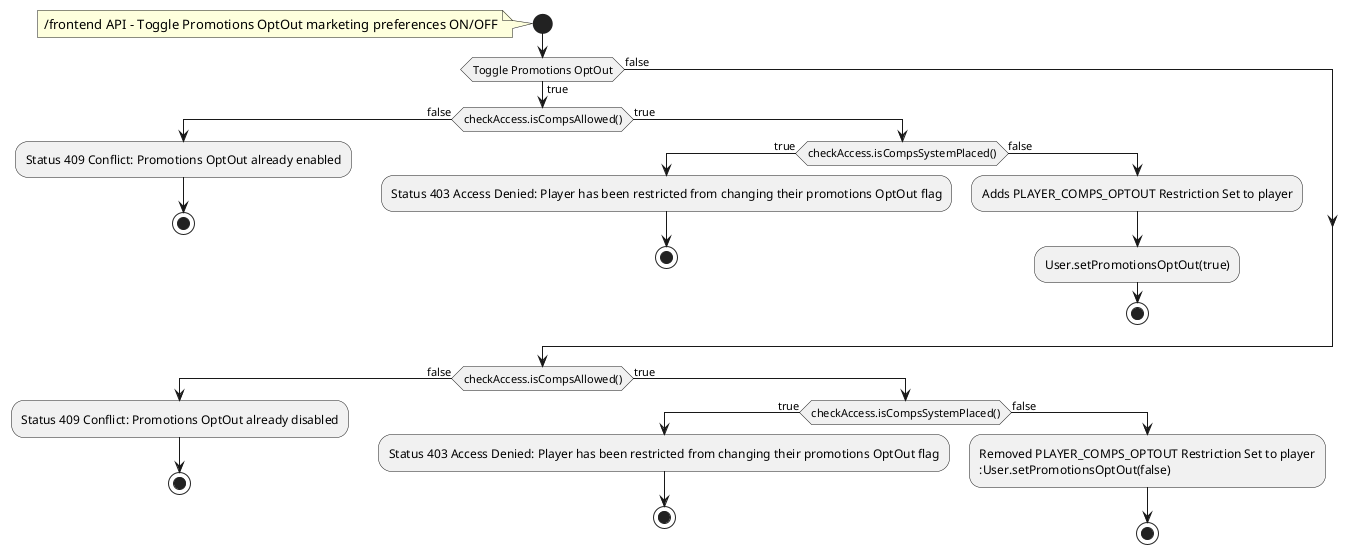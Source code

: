 .FE: Player toggles Promotions OptOut flag ON
[plantuml]

----
@startuml
'https://plantuml.com/activity-diagram-beta

start
note: /frontend API - Toggle Promotions OptOut marketing preferences ON/OFF
if(Toggle Promotions OptOut) then (true);
    if (checkAccess.isCompsAllowed()) then (false)
        :Status 409 Conflict: Promotions OptOut already enabled;
        stop
    else (true)
        if (checkAccess.isCompsSystemPlaced()) then (true)
           :Status 403 Access Denied: Player has been restricted from changing their promotions OptOut flag;
           stop
        else (false)
           :Adds PLAYER_COMPS_OPTOUT Restriction Set to player;
           :User.setPromotionsOptOut(true);
            stop
        endif
    endif
else (false)

endif

if (checkAccess.isCompsAllowed()) then (false)
    :Status 409 Conflict: Promotions OptOut already disabled;
    stop
else (true)
    if (checkAccess.isCompsSystemPlaced()) then (true)
       :Status 403 Access Denied: Player has been restricted from changing their promotions OptOut flag;
       stop
    else (false)
       :Removed PLAYER_COMPS_OPTOUT Restriction Set to player
       :User.setPromotionsOptOut(false);
       stop
    endif
endif

@enduml
----